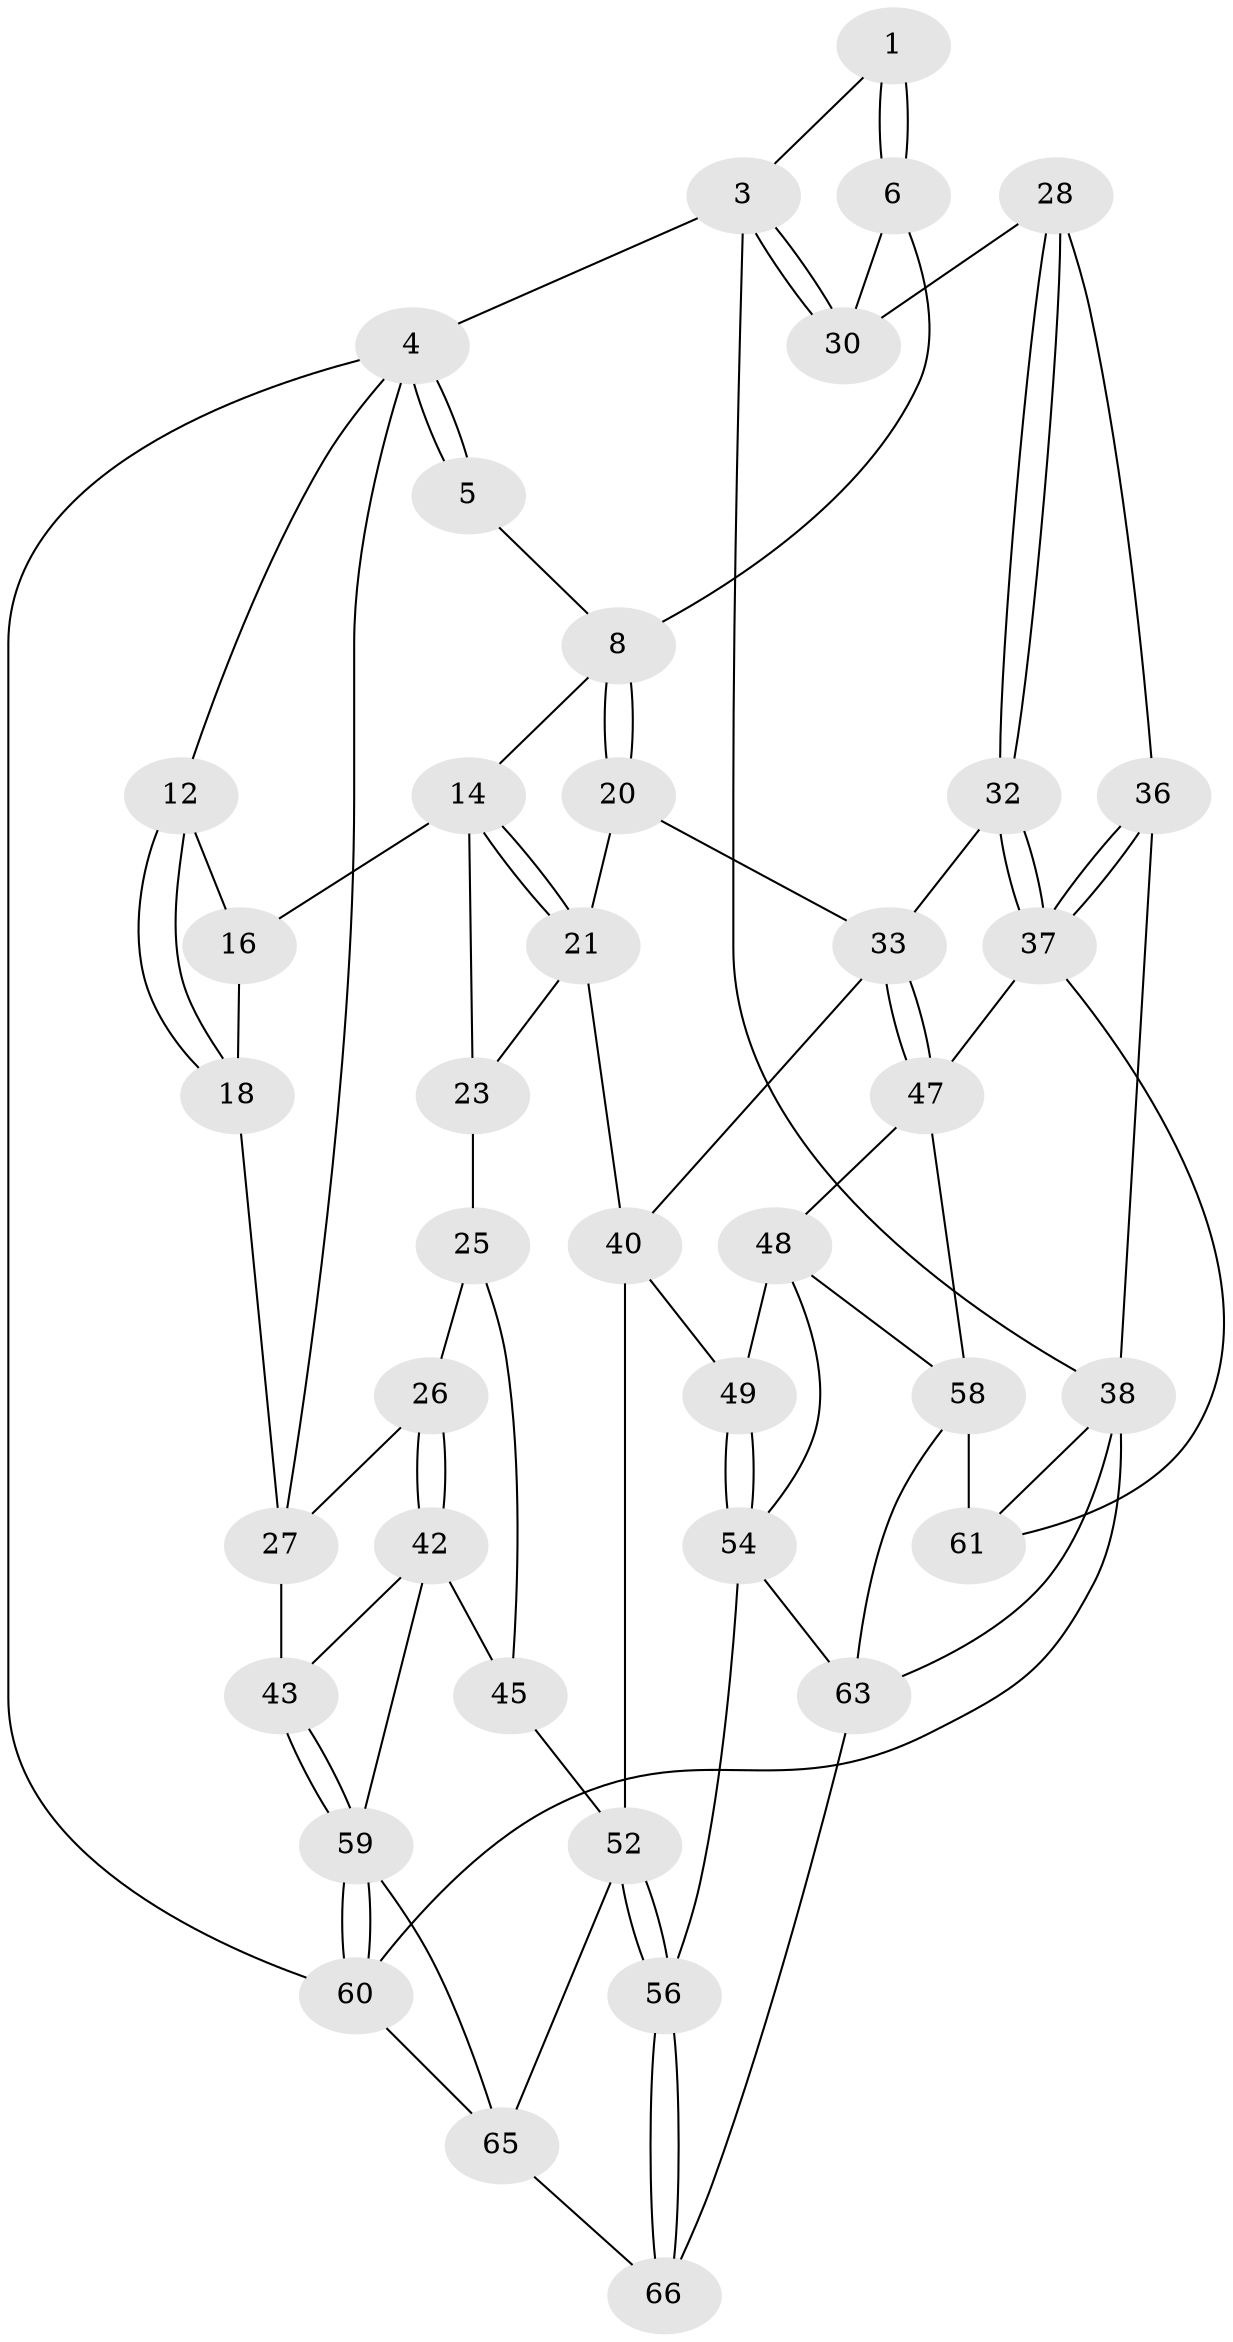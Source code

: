 // original degree distribution, {3: 0.04411764705882353, 4: 0.22058823529411764, 6: 0.22058823529411764, 5: 0.5147058823529411}
// Generated by graph-tools (version 1.1) at 2025/42/03/06/25 10:42:36]
// undirected, 40 vertices, 86 edges
graph export_dot {
graph [start="1"]
  node [color=gray90,style=filled];
  1 [pos="+0.3931333092671036+0",super="+2"];
  3 [pos="+1+0"];
  4 [pos="+0+0",super="+11"];
  5 [pos="+0.30020220072653064+0",super="+10"];
  6 [pos="+0.6253587870184681+0.2927512823593396",super="+7"];
  8 [pos="+0.6236383855893758+0.29760906321364744",super="+9"];
  12 [pos="+0+0.28090687916281615",super="+13"];
  14 [pos="+0.27102334340176026+0.35551560850478237",super="+15"];
  16 [pos="+0.16879660041358396+0.3965713582994851",super="+17"];
  18 [pos="+0.018311812426955475+0.3512405368623224",super="+19"];
  20 [pos="+0.5634831860951871+0.44079007242732243"];
  21 [pos="+0.3330589976168644+0.41720731701315056",super="+22"];
  23 [pos="+0.24044049414409174+0.5742238939739907",super="+24"];
  25 [pos="+0.14979471528990013+0.5686731585436007",super="+44"];
  26 [pos="+0.12486659891458109+0.5598574666946684"];
  27 [pos="+0.11087342838089541+0.4530708340749843",super="+35"];
  28 [pos="+0.8311579441301241+0.38592062248961795",super="+29"];
  30 [pos="+1+0",super="+31"];
  32 [pos="+0.9141920815168634+0.513757433732813"];
  33 [pos="+0.8406688403745017+0.5693711780913899",super="+34"];
  36 [pos="+1+0.5508368865553511"];
  37 [pos="+1+0.551401422509265",super="+50"];
  38 [pos="+1+1",super="+39"];
  40 [pos="+0.556349291450358+0.4937642144299044",super="+41"];
  42 [pos="+0.009602323854263545+0.6238338413515367",super="+46"];
  43 [pos="+0+0.5885266624506869"];
  45 [pos="+0.15003413825102963+0.7751509138396222"];
  47 [pos="+0.8182459097779167+0.6094558230330717",super="+51"];
  48 [pos="+0.7732897946256123+0.6185949114768312",super="+57"];
  49 [pos="+0.5671758124580403+0.5335424203529405"];
  52 [pos="+0.33436253731880333+0.7443726842251976",super="+53"];
  54 [pos="+0.5822326374395264+0.716288496885516",super="+55"];
  56 [pos="+0.4829054644762899+0.8388872126902122"];
  58 [pos="+0.8243745680500554+0.8090698477093686",super="+62"];
  59 [pos="+0+1",super="+64"];
  60 [pos="+0+1"];
  61 [pos="+0.8892604063128583+0.8610998188972226"];
  63 [pos="+0.7992180046634547+0.9893792837142404",super="+68"];
  65 [pos="+0.1971352186445605+0.9462731554989496",super="+67"];
  66 [pos="+0.36271145469388383+1"];
  1 -- 6 [weight=2];
  1 -- 6;
  1 -- 3;
  3 -- 4;
  3 -- 30;
  3 -- 30;
  3 -- 38;
  4 -- 5;
  4 -- 5;
  4 -- 60;
  4 -- 12;
  4 -- 27;
  5 -- 8;
  6 -- 8;
  6 -- 30;
  8 -- 20;
  8 -- 20;
  8 -- 14;
  12 -- 18;
  12 -- 18;
  12 -- 16;
  14 -- 21;
  14 -- 21;
  14 -- 16;
  14 -- 23;
  16 -- 18 [weight=2];
  18 -- 27;
  20 -- 21;
  20 -- 33;
  21 -- 23;
  21 -- 40;
  23 -- 25 [weight=2];
  25 -- 26;
  25 -- 45;
  26 -- 27;
  26 -- 42;
  26 -- 42;
  27 -- 43;
  28 -- 32;
  28 -- 32;
  28 -- 36;
  28 -- 30;
  32 -- 33;
  32 -- 37;
  32 -- 37;
  33 -- 47;
  33 -- 47;
  33 -- 40;
  36 -- 37;
  36 -- 37;
  36 -- 38;
  37 -- 61;
  37 -- 47;
  38 -- 60;
  38 -- 63;
  38 -- 61;
  40 -- 49;
  40 -- 52;
  42 -- 43;
  42 -- 45;
  42 -- 59;
  43 -- 59;
  43 -- 59;
  45 -- 52;
  47 -- 48;
  47 -- 58;
  48 -- 49;
  48 -- 58;
  48 -- 54;
  49 -- 54;
  49 -- 54;
  52 -- 56;
  52 -- 56;
  52 -- 65;
  54 -- 56;
  54 -- 63;
  56 -- 66;
  56 -- 66;
  58 -- 61;
  58 -- 63;
  59 -- 60;
  59 -- 60;
  59 -- 65;
  60 -- 65;
  63 -- 66;
  65 -- 66;
}

